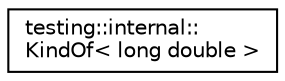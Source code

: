 digraph "类继承关系图"
{
  edge [fontname="Helvetica",fontsize="10",labelfontname="Helvetica",labelfontsize="10"];
  node [fontname="Helvetica",fontsize="10",shape=record];
  rankdir="LR";
  Node0 [label="testing::internal::\lKindOf\< long double \>",height=0.2,width=0.4,color="black", fillcolor="white", style="filled",URL="$structtesting_1_1internal_1_1_kind_of_3_01long_01double_01_4.html"];
}
